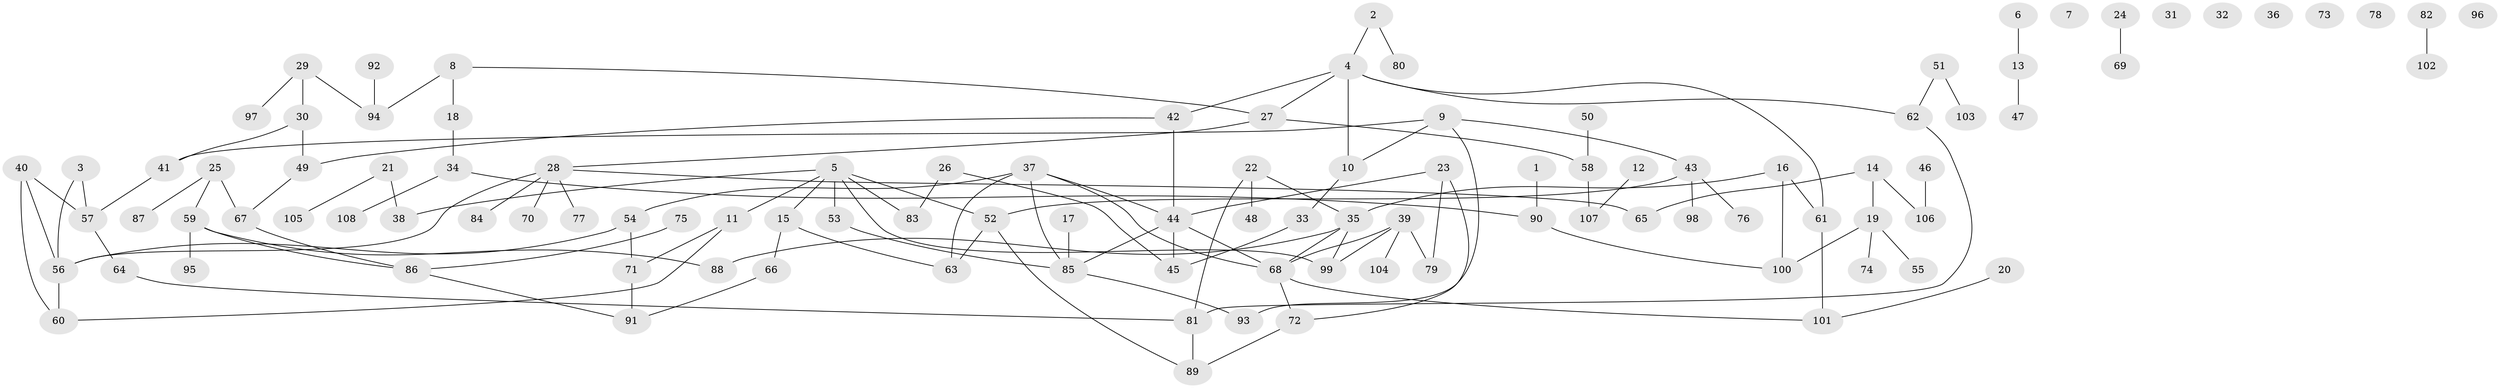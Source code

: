 // Generated by graph-tools (version 1.1) at 2025/39/03/09/25 04:39:31]
// undirected, 108 vertices, 129 edges
graph export_dot {
graph [start="1"]
  node [color=gray90,style=filled];
  1;
  2;
  3;
  4;
  5;
  6;
  7;
  8;
  9;
  10;
  11;
  12;
  13;
  14;
  15;
  16;
  17;
  18;
  19;
  20;
  21;
  22;
  23;
  24;
  25;
  26;
  27;
  28;
  29;
  30;
  31;
  32;
  33;
  34;
  35;
  36;
  37;
  38;
  39;
  40;
  41;
  42;
  43;
  44;
  45;
  46;
  47;
  48;
  49;
  50;
  51;
  52;
  53;
  54;
  55;
  56;
  57;
  58;
  59;
  60;
  61;
  62;
  63;
  64;
  65;
  66;
  67;
  68;
  69;
  70;
  71;
  72;
  73;
  74;
  75;
  76;
  77;
  78;
  79;
  80;
  81;
  82;
  83;
  84;
  85;
  86;
  87;
  88;
  89;
  90;
  91;
  92;
  93;
  94;
  95;
  96;
  97;
  98;
  99;
  100;
  101;
  102;
  103;
  104;
  105;
  106;
  107;
  108;
  1 -- 90;
  2 -- 4;
  2 -- 80;
  3 -- 56;
  3 -- 57;
  4 -- 10;
  4 -- 27;
  4 -- 42;
  4 -- 61;
  4 -- 62;
  5 -- 11;
  5 -- 15;
  5 -- 38;
  5 -- 52;
  5 -- 53;
  5 -- 83;
  5 -- 99;
  6 -- 13;
  8 -- 18;
  8 -- 27;
  8 -- 94;
  9 -- 10;
  9 -- 41;
  9 -- 43;
  9 -- 93;
  10 -- 33;
  11 -- 60;
  11 -- 71;
  12 -- 107;
  13 -- 47;
  14 -- 19;
  14 -- 65;
  14 -- 106;
  15 -- 63;
  15 -- 66;
  16 -- 35;
  16 -- 61;
  16 -- 100;
  17 -- 85;
  18 -- 34;
  19 -- 55;
  19 -- 74;
  19 -- 100;
  20 -- 101;
  21 -- 38;
  21 -- 105;
  22 -- 35;
  22 -- 48;
  22 -- 81;
  23 -- 44;
  23 -- 72;
  23 -- 79;
  24 -- 69;
  25 -- 59;
  25 -- 67;
  25 -- 87;
  26 -- 45;
  26 -- 83;
  27 -- 28;
  27 -- 58;
  28 -- 56;
  28 -- 65;
  28 -- 70;
  28 -- 77;
  28 -- 84;
  29 -- 30;
  29 -- 94;
  29 -- 97;
  30 -- 41;
  30 -- 49;
  33 -- 45;
  34 -- 90;
  34 -- 108;
  35 -- 68;
  35 -- 88;
  35 -- 99;
  37 -- 44;
  37 -- 54;
  37 -- 63;
  37 -- 68;
  37 -- 85;
  39 -- 68;
  39 -- 79;
  39 -- 99;
  39 -- 104;
  40 -- 56;
  40 -- 57;
  40 -- 60;
  41 -- 57;
  42 -- 44;
  42 -- 49;
  43 -- 52;
  43 -- 76;
  43 -- 98;
  44 -- 45;
  44 -- 68;
  44 -- 85;
  46 -- 106;
  49 -- 67;
  50 -- 58;
  51 -- 62;
  51 -- 103;
  52 -- 63;
  52 -- 89;
  53 -- 85;
  54 -- 56;
  54 -- 71;
  56 -- 60;
  57 -- 64;
  58 -- 107;
  59 -- 86;
  59 -- 88;
  59 -- 95;
  61 -- 101;
  62 -- 81;
  64 -- 81;
  66 -- 91;
  67 -- 86;
  68 -- 72;
  68 -- 101;
  71 -- 91;
  72 -- 89;
  75 -- 86;
  81 -- 89;
  82 -- 102;
  85 -- 93;
  86 -- 91;
  90 -- 100;
  92 -- 94;
}

